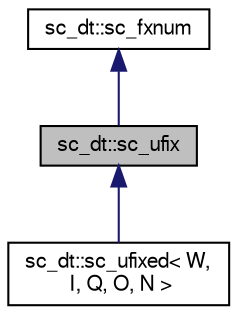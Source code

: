 digraph "sc_dt::sc_ufix"
{
  edge [fontname="FreeSans",fontsize="10",labelfontname="FreeSans",labelfontsize="10"];
  node [fontname="FreeSans",fontsize="10",shape=record];
  Node0 [label="sc_dt::sc_ufix",height=0.2,width=0.4,color="black", fillcolor="grey75", style="filled", fontcolor="black"];
  Node1 -> Node0 [dir="back",color="midnightblue",fontsize="10",style="solid",fontname="FreeSans"];
  Node1 [label="sc_dt::sc_fxnum",height=0.2,width=0.4,color="black", fillcolor="white", style="filled",URL="$a01560.html"];
  Node0 -> Node2 [dir="back",color="midnightblue",fontsize="10",style="solid",fontname="FreeSans"];
  Node2 [label="sc_dt::sc_ufixed\< W,\l I, Q, O, N \>",height=0.2,width=0.4,color="black", fillcolor="white", style="filled",URL="$a01604.html"];
}
